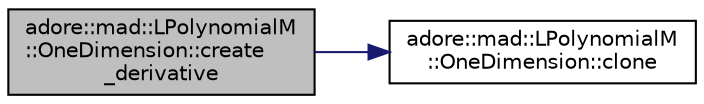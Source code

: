 digraph "adore::mad::LPolynomialM::OneDimension::create_derivative"
{
 // LATEX_PDF_SIZE
  edge [fontname="Helvetica",fontsize="10",labelfontname="Helvetica",labelfontsize="10"];
  node [fontname="Helvetica",fontsize="10",shape=record];
  rankdir="LR";
  Node1 [label="adore::mad::LPolynomialM\l::OneDimension::create\l_derivative",height=0.2,width=0.4,color="black", fillcolor="grey75", style="filled", fontcolor="black",tooltip=" "];
  Node1 -> Node2 [color="midnightblue",fontsize="10",style="solid",fontname="Helvetica"];
  Node2 [label="adore::mad::LPolynomialM\l::OneDimension::clone",height=0.2,width=0.4,color="black", fillcolor="white", style="filled",URL="$classadore_1_1mad_1_1LPolynomialM_1_1OneDimension.html#a1e5878e10e4203b8cfcdfa444890e685",tooltip=" "];
}
